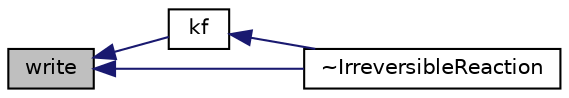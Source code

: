 digraph "write"
{
  bgcolor="transparent";
  edge [fontname="Helvetica",fontsize="10",labelfontname="Helvetica",labelfontsize="10"];
  node [fontname="Helvetica",fontsize="10",shape=record];
  rankdir="LR";
  Node34 [label="write",height=0.2,width=0.4,color="black", fillcolor="grey75", style="filled", fontcolor="black"];
  Node34 -> Node35 [dir="back",color="midnightblue",fontsize="10",style="solid",fontname="Helvetica"];
  Node35 [label="kf",height=0.2,width=0.4,color="black",URL="$a31669.html#ae5cd124c004fbe29669769d275a8b321",tooltip="Forward rate constant. "];
  Node35 -> Node36 [dir="back",color="midnightblue",fontsize="10",style="solid",fontname="Helvetica"];
  Node36 [label="~IrreversibleReaction",height=0.2,width=0.4,color="black",URL="$a31669.html#a9648ded12b4205e91fc4c60d12aa71e7",tooltip="Destructor. "];
  Node34 -> Node36 [dir="back",color="midnightblue",fontsize="10",style="solid",fontname="Helvetica"];
}
